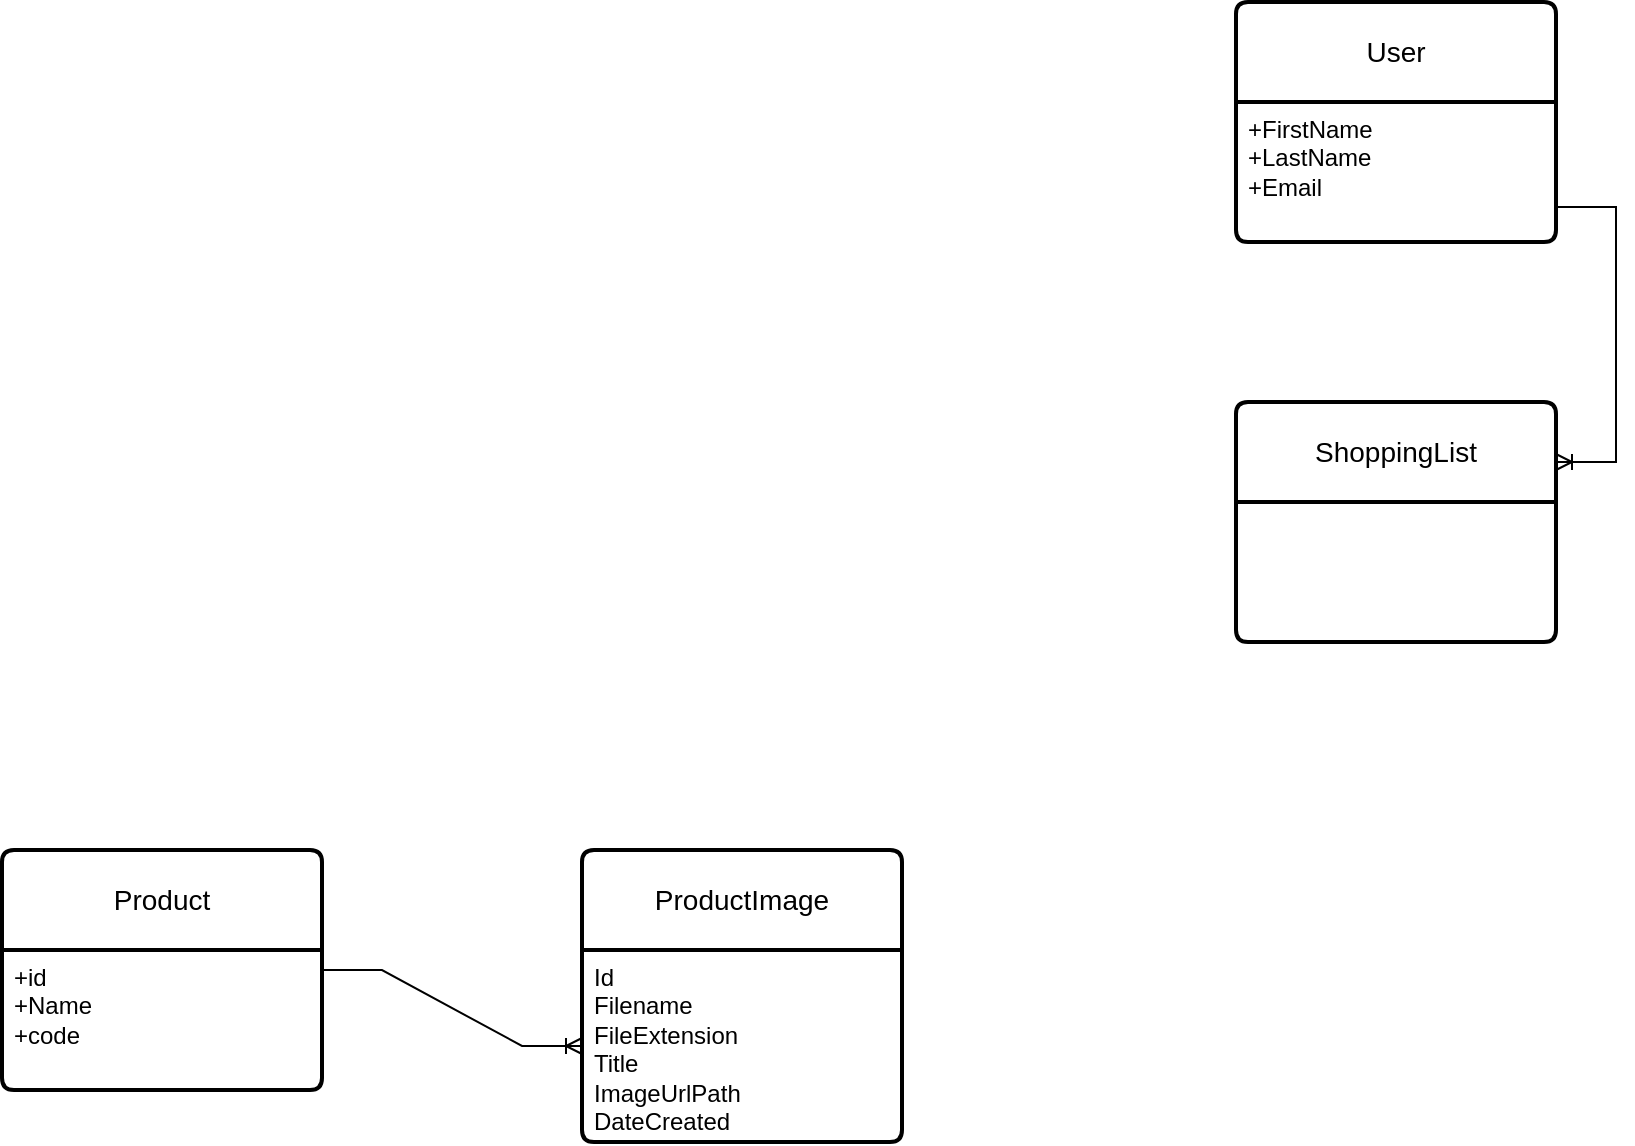 <mxfile version="24.6.4" type="github">
  <diagram name="Page-1" id="2G2clgIktXzDvsGX44Wx">
    <mxGraphModel dx="1687" dy="1051" grid="1" gridSize="10" guides="1" tooltips="1" connect="1" arrows="1" fold="1" page="1" pageScale="1" pageWidth="1654" pageHeight="1169" math="0" shadow="0">
      <root>
        <mxCell id="0" />
        <mxCell id="1" parent="0" />
        <mxCell id="EjFapSTFmHnafdtcggYt-1" value="&lt;div&gt;User&lt;/div&gt;" style="swimlane;childLayout=stackLayout;horizontal=1;startSize=50;horizontalStack=0;rounded=1;fontSize=14;fontStyle=0;strokeWidth=2;resizeParent=0;resizeLast=1;shadow=0;dashed=0;align=center;arcSize=4;whiteSpace=wrap;html=1;" parent="1" vertex="1">
          <mxGeometry x="747" y="40" width="160" height="120" as="geometry">
            <mxRectangle x="505" y="50" width="70" height="50" as="alternateBounds" />
          </mxGeometry>
        </mxCell>
        <mxCell id="EjFapSTFmHnafdtcggYt-2" value="+FirstName&lt;br&gt;+LastName&lt;br&gt;+Email" style="align=left;strokeColor=none;fillColor=none;spacingLeft=4;fontSize=12;verticalAlign=top;resizable=0;rotatable=0;part=1;html=1;" parent="EjFapSTFmHnafdtcggYt-1" vertex="1">
          <mxGeometry y="50" width="160" height="70" as="geometry" />
        </mxCell>
        <mxCell id="EjFapSTFmHnafdtcggYt-11" value="&lt;div&gt;ShoppingList&lt;/div&gt;" style="swimlane;childLayout=stackLayout;horizontal=1;startSize=50;horizontalStack=0;rounded=1;fontSize=14;fontStyle=0;strokeWidth=2;resizeParent=0;resizeLast=1;shadow=0;dashed=0;align=center;arcSize=4;whiteSpace=wrap;html=1;" parent="1" vertex="1">
          <mxGeometry x="747" y="240" width="160" height="120" as="geometry">
            <mxRectangle x="505" y="50" width="70" height="50" as="alternateBounds" />
          </mxGeometry>
        </mxCell>
        <mxCell id="EjFapSTFmHnafdtcggYt-16" value="" style="edgeStyle=entityRelationEdgeStyle;fontSize=12;html=1;endArrow=ERoneToMany;rounded=0;entryX=1;entryY=0.25;entryDx=0;entryDy=0;exitX=1;exitY=0.75;exitDx=0;exitDy=0;" parent="1" source="EjFapSTFmHnafdtcggYt-2" target="EjFapSTFmHnafdtcggYt-11" edge="1">
          <mxGeometry width="100" height="100" relative="1" as="geometry">
            <mxPoint x="420" y="480" as="sourcePoint" />
            <mxPoint x="520" y="380" as="targetPoint" />
            <Array as="points">
              <mxPoint x="920" y="120" />
              <mxPoint x="910" y="120" />
              <mxPoint x="930" y="200" />
              <mxPoint x="960" y="200" />
            </Array>
          </mxGeometry>
        </mxCell>
        <mxCell id="EjFapSTFmHnafdtcggYt-17" value="ProductImage" style="swimlane;childLayout=stackLayout;horizontal=1;startSize=50;horizontalStack=0;rounded=1;fontSize=14;fontStyle=0;strokeWidth=2;resizeParent=0;resizeLast=1;shadow=0;dashed=0;align=center;arcSize=4;whiteSpace=wrap;html=1;" parent="1" vertex="1">
          <mxGeometry x="420" y="464" width="160" height="146" as="geometry" />
        </mxCell>
        <mxCell id="EjFapSTFmHnafdtcggYt-18" value="&lt;div&gt;Id&lt;/div&gt;&lt;div&gt;Filename&lt;/div&gt;&lt;div&gt;FileExtension&lt;/div&gt;&lt;div&gt;Title&lt;/div&gt;&lt;div&gt;ImageUrlPath&lt;/div&gt;&lt;div&gt;DateCreated&lt;br&gt;&lt;/div&gt;" style="align=left;strokeColor=none;fillColor=none;spacingLeft=4;fontSize=12;verticalAlign=top;resizable=0;rotatable=0;part=1;html=1;" parent="EjFapSTFmHnafdtcggYt-17" vertex="1">
          <mxGeometry y="50" width="160" height="96" as="geometry" />
        </mxCell>
        <mxCell id="EjFapSTFmHnafdtcggYt-19" value="" style="edgeStyle=entityRelationEdgeStyle;fontSize=12;html=1;endArrow=ERoneToMany;rounded=0;exitX=1;exitY=0.5;exitDx=0;exitDy=0;entryX=0;entryY=0.5;entryDx=0;entryDy=0;" parent="1" target="EjFapSTFmHnafdtcggYt-18" edge="1">
          <mxGeometry width="100" height="100" relative="1" as="geometry">
            <mxPoint x="290" y="524" as="sourcePoint" />
            <mxPoint x="410" y="560" as="targetPoint" />
          </mxGeometry>
        </mxCell>
        <mxCell id="Wb85t1oUKl6ITRCX41S2-3" value="Product" style="swimlane;childLayout=stackLayout;horizontal=1;startSize=50;horizontalStack=0;rounded=1;fontSize=14;fontStyle=0;strokeWidth=2;resizeParent=0;resizeLast=1;shadow=0;dashed=0;align=center;arcSize=4;whiteSpace=wrap;html=1;" vertex="1" parent="1">
          <mxGeometry x="130" y="464" width="160" height="120" as="geometry" />
        </mxCell>
        <mxCell id="Wb85t1oUKl6ITRCX41S2-4" value="+id&lt;br&gt;+Name&lt;br&gt;+code" style="align=left;strokeColor=none;fillColor=none;spacingLeft=4;fontSize=12;verticalAlign=top;resizable=0;rotatable=0;part=1;html=1;" vertex="1" parent="Wb85t1oUKl6ITRCX41S2-3">
          <mxGeometry y="50" width="160" height="70" as="geometry" />
        </mxCell>
      </root>
    </mxGraphModel>
  </diagram>
</mxfile>
